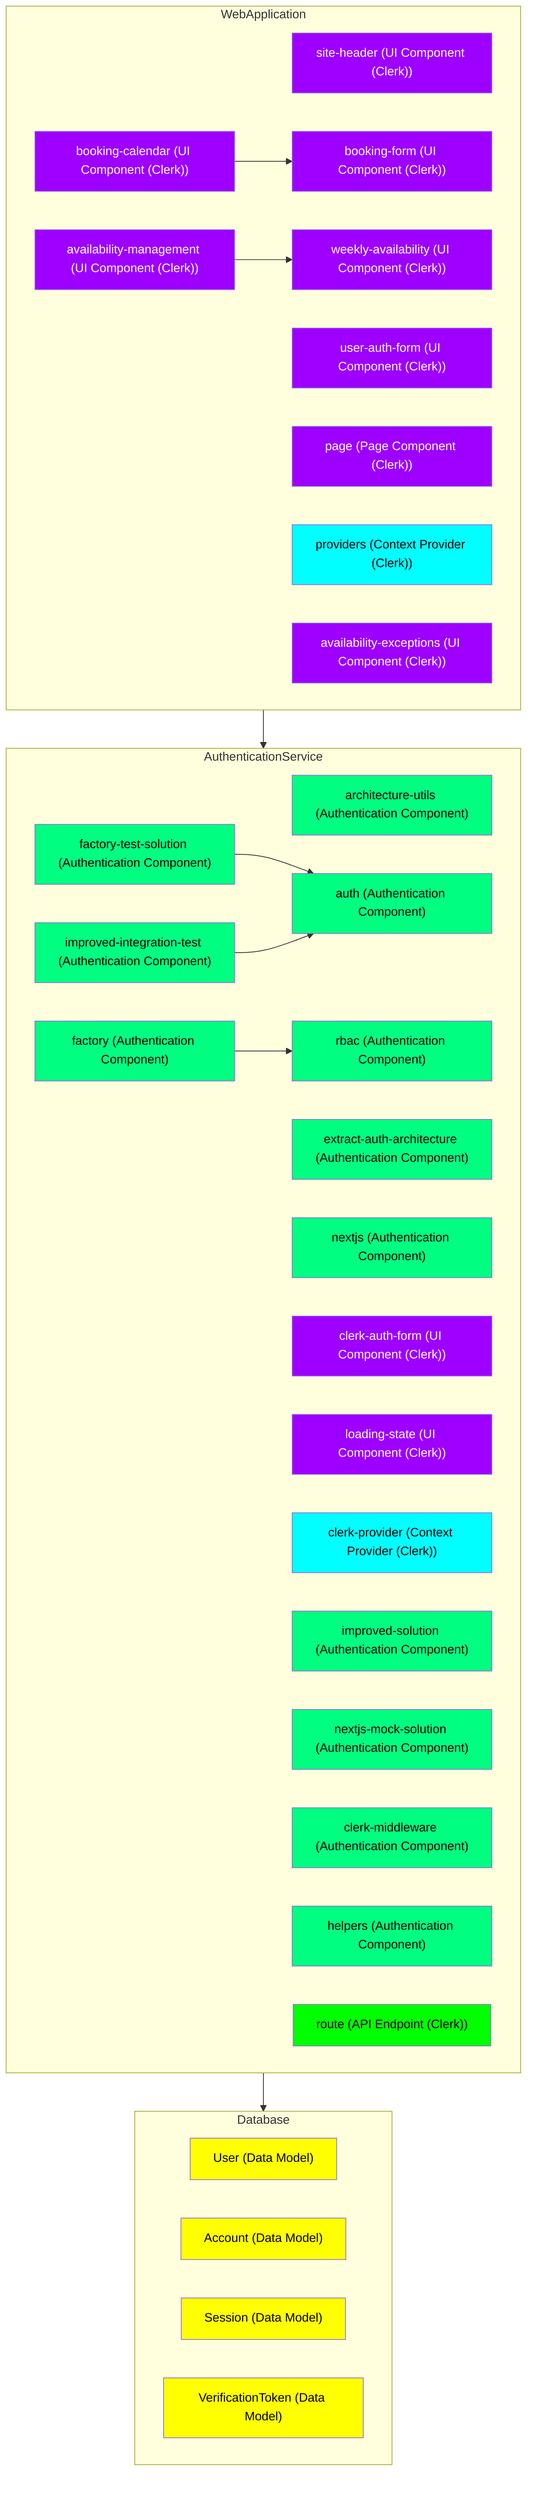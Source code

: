 graph TD
  subgraph AuthenticationService
    architecture_utils["architecture-utils (Authentication Component)"]:::auth
    extract_auth_architecture["extract-auth-architecture (Authentication Component)"]:::auth
    nextjs["nextjs (Authentication Component)"]:::auth
    clerk_auth_form["clerk-auth-form (UI Component (Clerk))"]:::component
    loading_state["loading-state (UI Component (Clerk))"]:::component
    clerk_provider["clerk-provider (Context Provider (Clerk))"]:::provider
    factory_test_solution["factory-test-solution (Authentication Component)"]:::auth
    improved_integration_test["improved-integration-test (Authentication Component)"]:::auth
    improved_solution["improved-solution (Authentication Component)"]:::auth
    nextjs_mock_solution["nextjs-mock-solution (Authentication Component)"]:::auth
    auth["auth (Authentication Component)"]:::auth
    clerk_middleware["clerk-middleware (Authentication Component)"]:::auth
    factory["factory (Authentication Component)"]:::auth
    rbac["rbac (Authentication Component)"]:::auth
    helpers["helpers (Authentication Component)"]:::auth
    route["route (API Endpoint (Clerk))"]:::api
  end

  subgraph WebApplication
    site_header["site-header (UI Component (Clerk))"]:::component
    user_auth_form["user-auth-form (UI Component (Clerk))"]:::component
    page["page (Page Component (Clerk))"]:::component
    page["page (Page Component (Clerk))"]:::component
    providers["providers (Context Provider (Clerk))"]:::provider
    page["page (Page Component (Clerk))"]:::component
    page["page (Page Component (Clerk))"]:::component
    booking_calendar["booking-calendar (UI Component (Clerk))"]:::component
    booking_form["booking-form (UI Component (Clerk))"]:::component
    page["page (Page Component (Clerk))"]:::component
    route["route (API Endpoint (Clerk))"]:::api
    availability_exceptions["availability-exceptions (UI Component (Clerk))"]:::component
    availability_management["availability-management (UI Component (Clerk))"]:::component
    weekly_availability["weekly-availability (UI Component (Clerk))"]:::component
    route["route (API Endpoint (Clerk))"]:::api
  end

  subgraph Database
    User["User (Data Model)"]:::model
    Account["Account (Data Model)"]:::model
    Session["Session (Data Model)"]:::model
    VerificationToken["VerificationToken (Data Model)"]:::model
  end

  factory_test_solution --> auth
  improved_integration_test --> auth
  factory --> rbac
  booking_calendar --> booking_form
  availability_management --> weekly_availability

  %% Container relationships
  WebApplication --> AuthenticationService
  AuthenticationService --> Database
  classDef middleware fill:#FF00FF,color:white;
  classDef auth fill:#00FF80,color:black;
  classDef component fill:#9D00FF,color:white;
  classDef api fill:#00FF00,color:black;
  classDef hook fill:#FF9E00,color:black;
  classDef provider fill:#00FFFF,color:black;
  classDef model fill:#FFFF00,color:black;